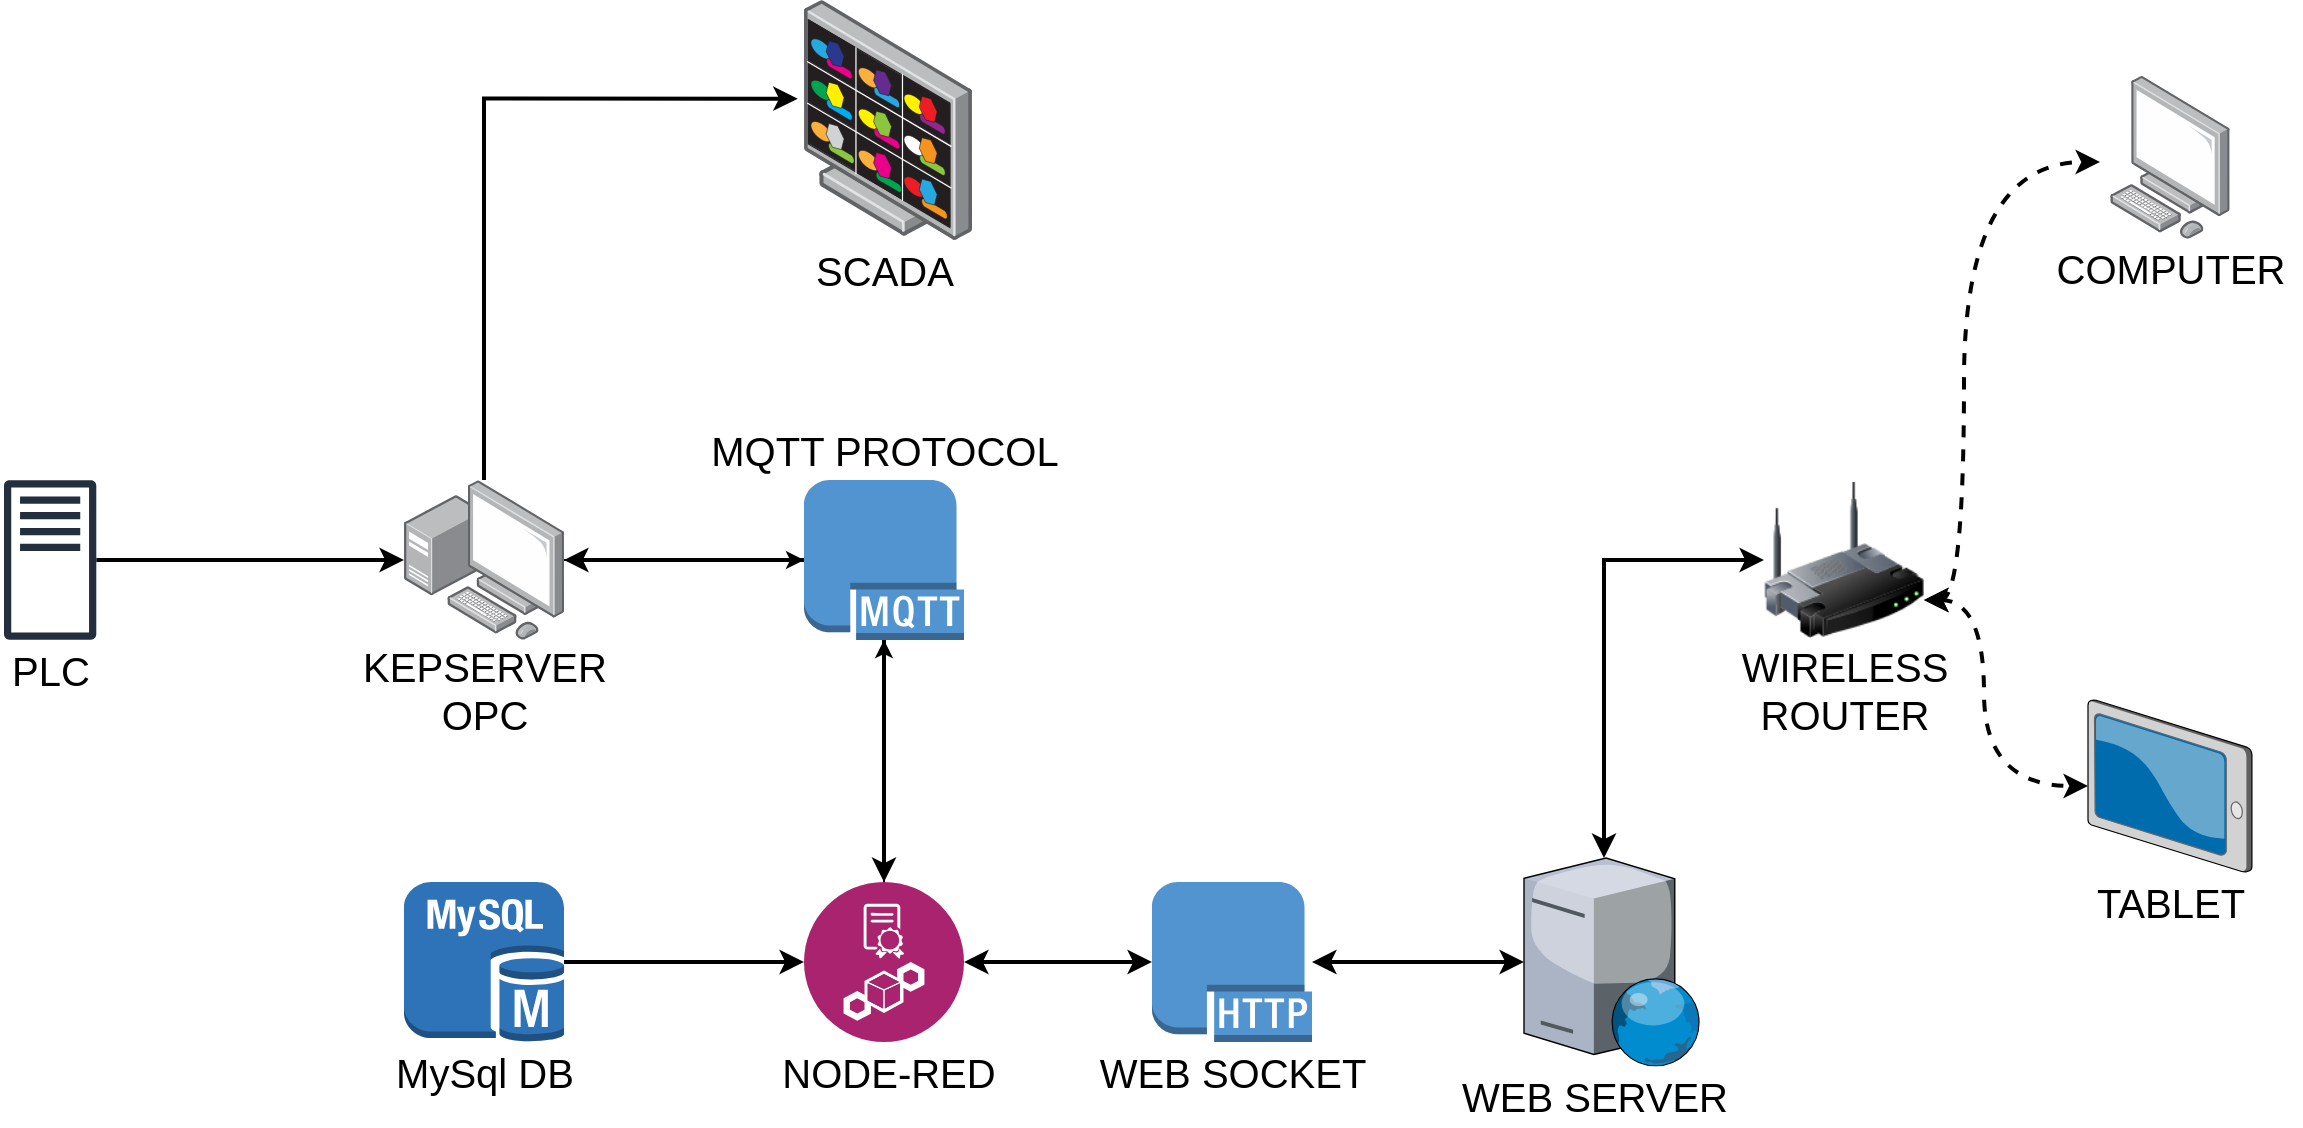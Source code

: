 <mxfile version="13.11.0" type="device"><diagram name="Page-1" id="099fd60b-425b-db50-ffb0-6b813814b670"><mxGraphModel dx="1021" dy="567" grid="1" gridSize="10" guides="1" tooltips="1" connect="1" arrows="1" fold="1" page="1" pageScale="1" pageWidth="827" pageHeight="2000" background="#ffffff" math="0" shadow="0"><root><mxCell id="0"/><mxCell id="1" parent="0"/><mxCell id="4hkQeB8auJdogl2O2N_Q-13" style="edgeStyle=orthogonalEdgeStyle;rounded=0;orthogonalLoop=1;jettySize=auto;html=1;fontSize=20;strokeWidth=2;" edge="1" parent="1" source="4hkQeB8auJdogl2O2N_Q-1" target="4hkQeB8auJdogl2O2N_Q-3"><mxGeometry relative="1" as="geometry"/></mxCell><mxCell id="4hkQeB8auJdogl2O2N_Q-1" value="" style="outlineConnect=0;fontColor=#232F3E;gradientColor=none;fillColor=#232F3E;strokeColor=none;dashed=0;verticalLabelPosition=bottom;verticalAlign=top;align=center;html=1;fontSize=12;fontStyle=0;aspect=fixed;pointerEvents=1;shape=mxgraph.aws4.traditional_server;" vertex="1" parent="1"><mxGeometry x="120" y="560" width="46.15" height="80" as="geometry"/></mxCell><mxCell id="4hkQeB8auJdogl2O2N_Q-2" value="PLC" style="text;html=1;align=center;verticalAlign=middle;resizable=0;points=[];autosize=1;fontSize=20;" vertex="1" parent="1"><mxGeometry x="118.08" y="640" width="50" height="30" as="geometry"/></mxCell><mxCell id="4hkQeB8auJdogl2O2N_Q-19" style="edgeStyle=orthogonalEdgeStyle;rounded=0;orthogonalLoop=1;jettySize=auto;html=1;fontSize=20;" edge="1" parent="1" source="4hkQeB8auJdogl2O2N_Q-3" target="4hkQeB8auJdogl2O2N_Q-18"><mxGeometry relative="1" as="geometry"/></mxCell><mxCell id="4hkQeB8auJdogl2O2N_Q-45" style="edgeStyle=orthogonalEdgeStyle;rounded=0;orthogonalLoop=1;jettySize=auto;html=1;entryX=-0.037;entryY=0.411;entryDx=0;entryDy=0;entryPerimeter=0;fontSize=20;strokeWidth=2;" edge="1" parent="1" source="4hkQeB8auJdogl2O2N_Q-3" target="4hkQeB8auJdogl2O2N_Q-6"><mxGeometry relative="1" as="geometry"><Array as="points"><mxPoint x="360" y="369"/></Array></mxGeometry></mxCell><mxCell id="4hkQeB8auJdogl2O2N_Q-3" value="" style="points=[];aspect=fixed;html=1;align=center;shadow=0;dashed=0;image;image=img/lib/allied_telesis/computer_and_terminals/Personal_Computer_with_Server.svg;" vertex="1" parent="1"><mxGeometry x="320" y="560" width="80" height="80" as="geometry"/></mxCell><mxCell id="4hkQeB8auJdogl2O2N_Q-4" value="KEPSERVER&lt;br&gt;OPC" style="text;html=1;align=center;verticalAlign=middle;resizable=0;points=[];autosize=1;fontSize=20;" vertex="1" parent="1"><mxGeometry x="290" y="640" width="140" height="50" as="geometry"/></mxCell><mxCell id="4hkQeB8auJdogl2O2N_Q-6" value="" style="points=[];aspect=fixed;html=1;align=center;shadow=0;dashed=0;image;image=img/lib/allied_telesis/security/DVS_Surveillance_Monitor.svg;fontSize=20;" vertex="1" parent="1"><mxGeometry x="520" y="320" width="84" height="120" as="geometry"/></mxCell><mxCell id="4hkQeB8auJdogl2O2N_Q-26" style="edgeStyle=orthogonalEdgeStyle;rounded=0;orthogonalLoop=1;jettySize=auto;html=1;fontSize=20;strokeWidth=2;startArrow=classic;startFill=1;" edge="1" parent="1" source="4hkQeB8auJdogl2O2N_Q-8" target="4hkQeB8auJdogl2O2N_Q-24"><mxGeometry relative="1" as="geometry"/></mxCell><mxCell id="4hkQeB8auJdogl2O2N_Q-30" style="edgeStyle=orthogonalEdgeStyle;rounded=0;orthogonalLoop=1;jettySize=auto;html=1;fontSize=20;" edge="1" parent="1" source="4hkQeB8auJdogl2O2N_Q-8" target="4hkQeB8auJdogl2O2N_Q-18"><mxGeometry relative="1" as="geometry"/></mxCell><mxCell id="4hkQeB8auJdogl2O2N_Q-8" value="" style="aspect=fixed;perimeter=ellipsePerimeter;html=1;align=center;shadow=0;dashed=0;fontColor=#4277BB;labelBackgroundColor=#ffffff;fontSize=12;spacingTop=3;image;image=img/lib/ibm/blockchain/node.svg;" vertex="1" parent="1"><mxGeometry x="520" y="761" width="80" height="80" as="geometry"/></mxCell><mxCell id="4hkQeB8auJdogl2O2N_Q-9" value="SCADA" style="text;html=1;align=center;verticalAlign=middle;resizable=0;points=[];autosize=1;fontSize=20;" vertex="1" parent="1"><mxGeometry x="520" y="440" width="80" height="30" as="geometry"/></mxCell><mxCell id="4hkQeB8auJdogl2O2N_Q-10" value="NODE-RED" style="text;html=1;align=center;verticalAlign=middle;resizable=0;points=[];autosize=1;fontSize=20;" vertex="1" parent="1"><mxGeometry x="502" y="841" width="120" height="30" as="geometry"/></mxCell><mxCell id="4hkQeB8auJdogl2O2N_Q-23" style="edgeStyle=orthogonalEdgeStyle;rounded=0;orthogonalLoop=1;jettySize=auto;html=1;exitX=1;exitY=0.5;exitDx=0;exitDy=0;exitPerimeter=0;entryX=0;entryY=0.5;entryDx=0;entryDy=0;fontSize=20;strokeWidth=2;" edge="1" parent="1" source="4hkQeB8auJdogl2O2N_Q-11" target="4hkQeB8auJdogl2O2N_Q-8"><mxGeometry relative="1" as="geometry"/></mxCell><mxCell id="4hkQeB8auJdogl2O2N_Q-11" value="" style="outlineConnect=0;dashed=0;verticalLabelPosition=bottom;verticalAlign=top;align=center;html=1;shape=mxgraph.aws3.mysql_db_instance;fillColor=#2E73B8;gradientColor=none;fontSize=20;" vertex="1" parent="1"><mxGeometry x="320" y="761" width="80" height="80" as="geometry"/></mxCell><mxCell id="4hkQeB8auJdogl2O2N_Q-12" value="MySql DB" style="text;html=1;align=center;verticalAlign=middle;resizable=0;points=[];autosize=1;fontSize=20;" vertex="1" parent="1"><mxGeometry x="310" y="841" width="100" height="30" as="geometry"/></mxCell><mxCell id="4hkQeB8auJdogl2O2N_Q-20" style="edgeStyle=orthogonalEdgeStyle;rounded=0;orthogonalLoop=1;jettySize=auto;html=1;fontSize=20;strokeWidth=2;" edge="1" parent="1" source="4hkQeB8auJdogl2O2N_Q-18" target="4hkQeB8auJdogl2O2N_Q-8"><mxGeometry relative="1" as="geometry"/></mxCell><mxCell id="4hkQeB8auJdogl2O2N_Q-31" style="edgeStyle=orthogonalEdgeStyle;rounded=0;orthogonalLoop=1;jettySize=auto;html=1;fontSize=20;strokeWidth=2;" edge="1" parent="1" source="4hkQeB8auJdogl2O2N_Q-18" target="4hkQeB8auJdogl2O2N_Q-3"><mxGeometry relative="1" as="geometry"/></mxCell><mxCell id="4hkQeB8auJdogl2O2N_Q-18" value="" style="outlineConnect=0;dashed=0;verticalLabelPosition=bottom;verticalAlign=top;align=center;html=1;shape=mxgraph.aws3.mqtt_protocol;fillColor=#5294CF;gradientColor=none;fontSize=20;" vertex="1" parent="1"><mxGeometry x="520" y="560" width="80" height="80" as="geometry"/></mxCell><mxCell id="4hkQeB8auJdogl2O2N_Q-29" style="edgeStyle=orthogonalEdgeStyle;rounded=0;orthogonalLoop=1;jettySize=auto;html=1;fontSize=20;strokeWidth=2;startArrow=classic;startFill=1;" edge="1" parent="1" source="4hkQeB8auJdogl2O2N_Q-24" target="4hkQeB8auJdogl2O2N_Q-27"><mxGeometry relative="1" as="geometry"/></mxCell><mxCell id="4hkQeB8auJdogl2O2N_Q-24" value="" style="outlineConnect=0;dashed=0;verticalLabelPosition=bottom;verticalAlign=top;align=center;html=1;shape=mxgraph.aws3.http_protocol;fillColor=#5294CF;gradientColor=none;fontSize=20;" vertex="1" parent="1"><mxGeometry x="694" y="761" width="80" height="80" as="geometry"/></mxCell><mxCell id="4hkQeB8auJdogl2O2N_Q-25" value="WEB SOCKET" style="text;html=1;align=center;verticalAlign=middle;resizable=0;points=[];autosize=1;fontSize=20;" vertex="1" parent="1"><mxGeometry x="659" y="841" width="150" height="30" as="geometry"/></mxCell><mxCell id="4hkQeB8auJdogl2O2N_Q-34" style="edgeStyle=orthogonalEdgeStyle;rounded=0;orthogonalLoop=1;jettySize=auto;html=1;entryX=0;entryY=0.5;entryDx=0;entryDy=0;fontSize=20;strokeWidth=2;startArrow=classic;startFill=1;" edge="1" parent="1" source="4hkQeB8auJdogl2O2N_Q-27" target="4hkQeB8auJdogl2O2N_Q-32"><mxGeometry relative="1" as="geometry"><Array as="points"><mxPoint x="920" y="600"/></Array></mxGeometry></mxCell><mxCell id="4hkQeB8auJdogl2O2N_Q-27" value="" style="verticalLabelPosition=bottom;aspect=fixed;html=1;verticalAlign=top;strokeColor=none;align=center;outlineConnect=0;shape=mxgraph.citrix.web_server;fontSize=20;" vertex="1" parent="1"><mxGeometry x="880" y="749" width="88.3" height="103.88" as="geometry"/></mxCell><mxCell id="4hkQeB8auJdogl2O2N_Q-28" value="WEB SERVER" style="text;html=1;align=center;verticalAlign=middle;resizable=0;points=[];autosize=1;fontSize=20;" vertex="1" parent="1"><mxGeometry x="840" y="852.88" width="150" height="30" as="geometry"/></mxCell><mxCell id="4hkQeB8auJdogl2O2N_Q-39" style="edgeStyle=orthogonalEdgeStyle;rounded=0;orthogonalLoop=1;jettySize=auto;html=1;exitX=1;exitY=0.75;exitDx=0;exitDy=0;entryX=-0.083;entryY=0.529;entryDx=0;entryDy=0;entryPerimeter=0;fontSize=20;curved=1;dashed=1;strokeWidth=2;startArrow=classic;startFill=1;" edge="1" parent="1" source="4hkQeB8auJdogl2O2N_Q-32" target="4hkQeB8auJdogl2O2N_Q-35"><mxGeometry relative="1" as="geometry"><Array as="points"><mxPoint x="1100" y="620"/><mxPoint x="1100" y="401"/></Array></mxGeometry></mxCell><mxCell id="4hkQeB8auJdogl2O2N_Q-43" style="edgeStyle=orthogonalEdgeStyle;rounded=0;orthogonalLoop=1;jettySize=auto;html=1;exitX=1;exitY=0.75;exitDx=0;exitDy=0;fontSize=20;curved=1;dashed=1;strokeWidth=2;startArrow=classic;startFill=1;" edge="1" parent="1" source="4hkQeB8auJdogl2O2N_Q-32" target="4hkQeB8auJdogl2O2N_Q-41"><mxGeometry relative="1" as="geometry"><Array as="points"><mxPoint x="1110" y="620"/><mxPoint x="1110" y="713"/></Array></mxGeometry></mxCell><mxCell id="4hkQeB8auJdogl2O2N_Q-32" value="" style="image;html=1;image=img/lib/clip_art/networking/Wireless_Router_128x128.png;fontSize=20;" vertex="1" parent="1"><mxGeometry x="1000" y="560" width="80" height="80" as="geometry"/></mxCell><mxCell id="4hkQeB8auJdogl2O2N_Q-35" value="" style="points=[];aspect=fixed;html=1;align=center;shadow=0;dashed=0;image;image=img/lib/allied_telesis/computer_and_terminals/Personal_Computer.svg;fontSize=20;" vertex="1" parent="1"><mxGeometry x="1173" y="358" width="60" height="81.32" as="geometry"/></mxCell><mxCell id="4hkQeB8auJdogl2O2N_Q-36" value="WIRELESS&lt;br&gt;ROUTER" style="text;html=1;align=center;verticalAlign=middle;resizable=0;points=[];autosize=1;fontSize=20;" vertex="1" parent="1"><mxGeometry x="980" y="640" width="120" height="50" as="geometry"/></mxCell><mxCell id="4hkQeB8auJdogl2O2N_Q-40" value="COMPUTER" style="text;html=1;align=center;verticalAlign=middle;resizable=0;points=[];autosize=1;fontSize=20;" vertex="1" parent="1"><mxGeometry x="1138" y="439.32" width="130" height="30" as="geometry"/></mxCell><mxCell id="4hkQeB8auJdogl2O2N_Q-41" value="" style="verticalLabelPosition=bottom;aspect=fixed;html=1;verticalAlign=top;strokeColor=none;align=center;outlineConnect=0;shape=mxgraph.citrix.tablet_2;fontSize=20;" vertex="1" parent="1"><mxGeometry x="1162" y="670" width="82" height="86" as="geometry"/></mxCell><mxCell id="4hkQeB8auJdogl2O2N_Q-42" value="TABLET" style="text;html=1;align=center;verticalAlign=middle;resizable=0;points=[];autosize=1;fontSize=20;" vertex="1" parent="1"><mxGeometry x="1158" y="756" width="90" height="30" as="geometry"/></mxCell><mxCell id="4hkQeB8auJdogl2O2N_Q-44" value="MQTT PROTOCOL" style="text;html=1;align=center;verticalAlign=middle;resizable=0;points=[];autosize=1;fontSize=20;" vertex="1" parent="1"><mxGeometry x="465" y="530" width="190" height="30" as="geometry"/></mxCell></root></mxGraphModel></diagram></mxfile>